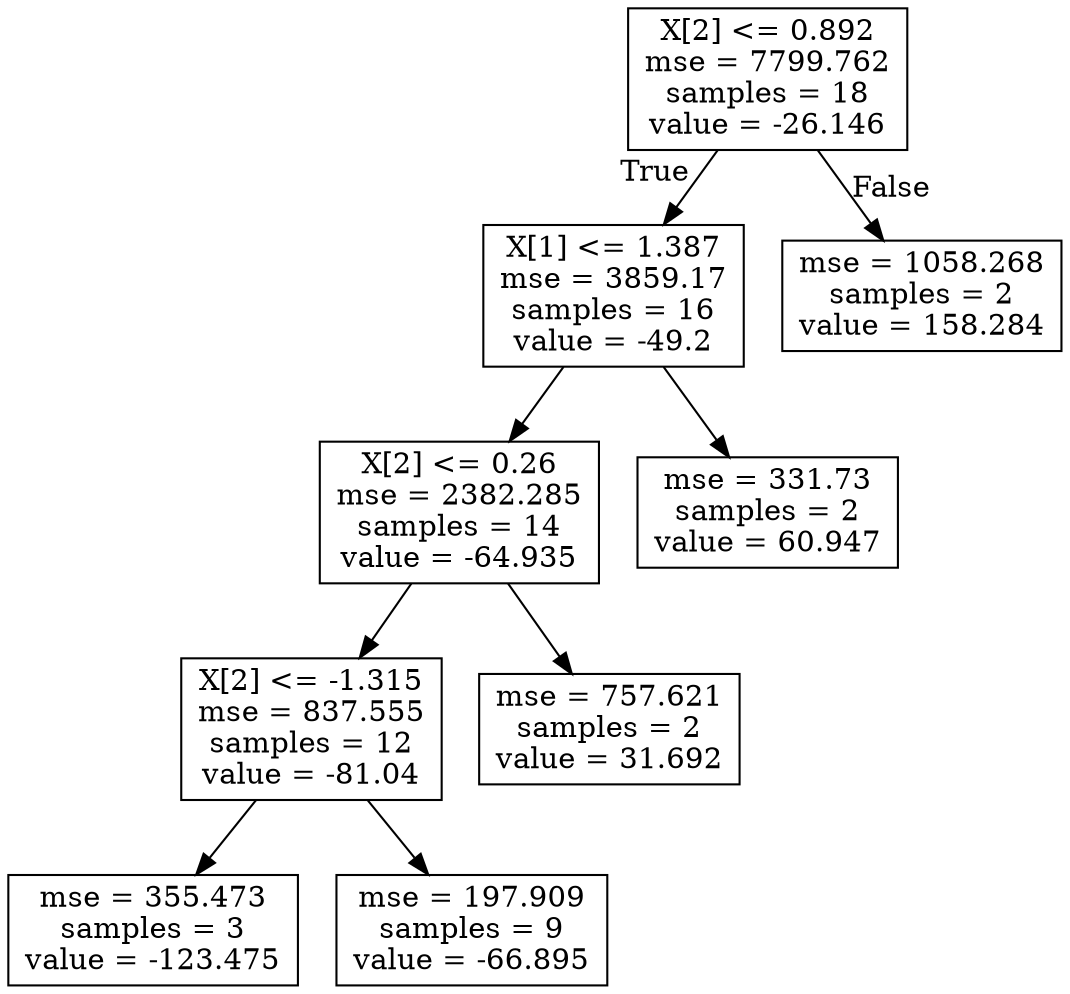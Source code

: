 digraph Tree {
node [shape=box] ;
0 [label="X[2] <= 0.892\nmse = 7799.762\nsamples = 18\nvalue = -26.146"] ;
1 [label="X[1] <= 1.387\nmse = 3859.17\nsamples = 16\nvalue = -49.2"] ;
0 -> 1 [labeldistance=2.5, labelangle=45, headlabel="True"] ;
3 [label="X[2] <= 0.26\nmse = 2382.285\nsamples = 14\nvalue = -64.935"] ;
1 -> 3 ;
5 [label="X[2] <= -1.315\nmse = 837.555\nsamples = 12\nvalue = -81.04"] ;
3 -> 5 ;
7 [label="mse = 355.473\nsamples = 3\nvalue = -123.475"] ;
5 -> 7 ;
8 [label="mse = 197.909\nsamples = 9\nvalue = -66.895"] ;
5 -> 8 ;
6 [label="mse = 757.621\nsamples = 2\nvalue = 31.692"] ;
3 -> 6 ;
4 [label="mse = 331.73\nsamples = 2\nvalue = 60.947"] ;
1 -> 4 ;
2 [label="mse = 1058.268\nsamples = 2\nvalue = 158.284"] ;
0 -> 2 [labeldistance=2.5, labelangle=-45, headlabel="False"] ;
}